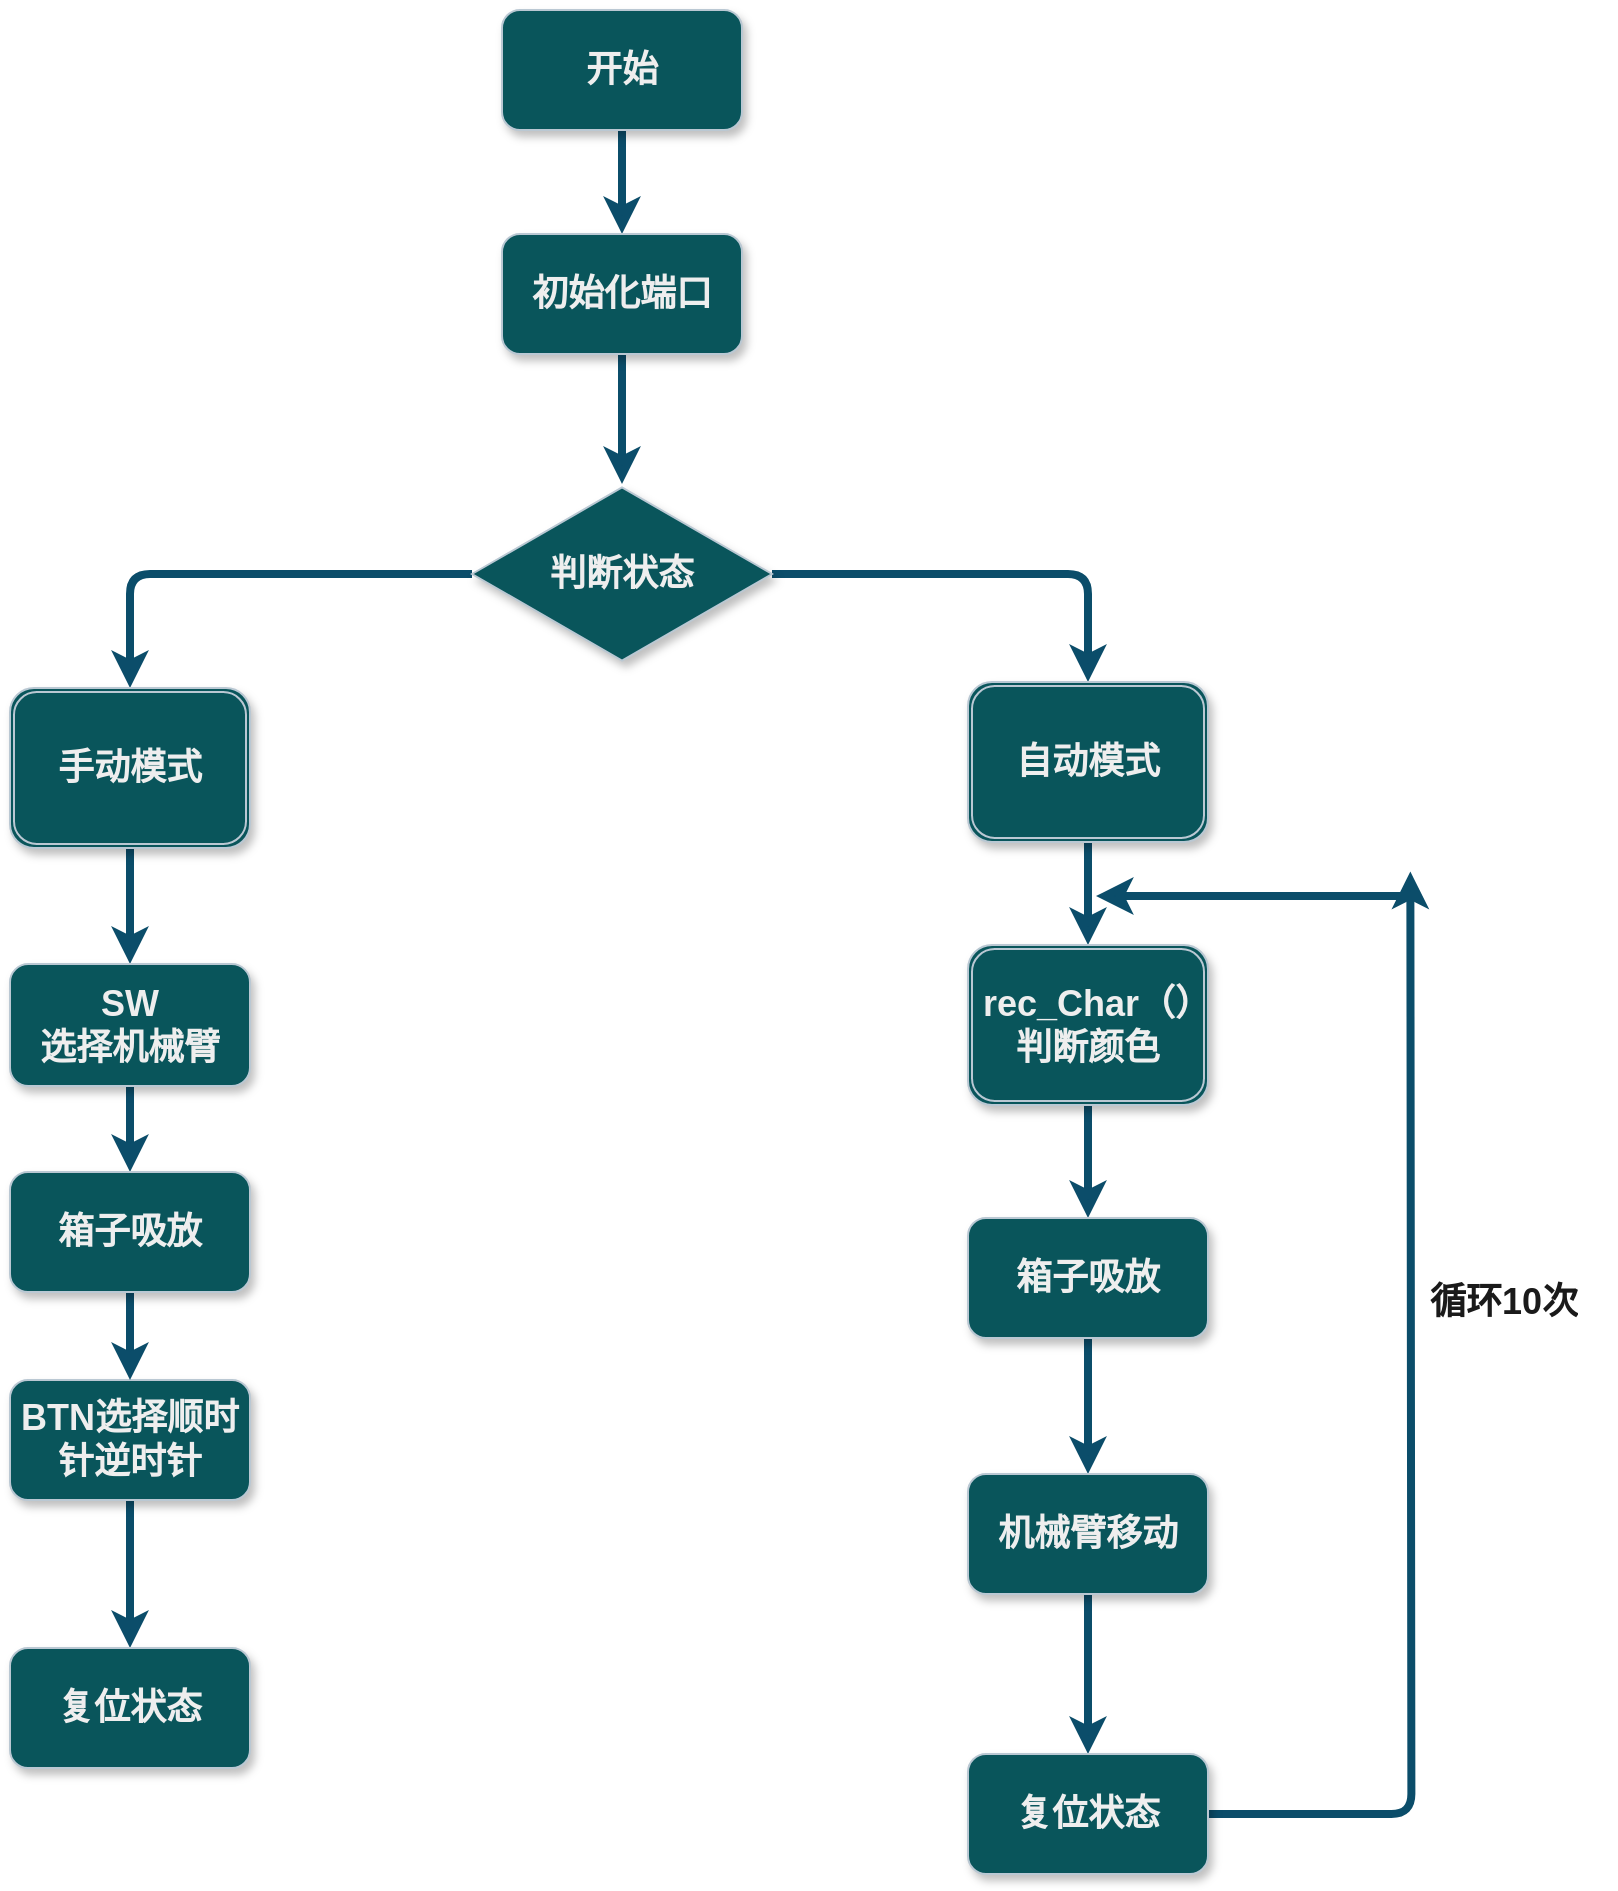 <mxfile version="16.1.0" type="device"><diagram id="aPIVcbUqXQfKI46KGNhf" name="Page-1"><mxGraphModel dx="1631" dy="1521" grid="0" gridSize="10" guides="1" tooltips="1" connect="1" arrows="1" fold="1" page="0" pageScale="1" pageWidth="827" pageHeight="1169" math="0" shadow="0"><root><mxCell id="7rEXF0-y3PIaqwRml5vP-0"/><mxCell id="7rEXF0-y3PIaqwRml5vP-1" parent="7rEXF0-y3PIaqwRml5vP-0"/><mxCell id="nNKD2KHR7WnGD-DeYD4e-36" style="edgeStyle=orthogonalEdgeStyle;rounded=1;sketch=0;orthogonalLoop=1;jettySize=auto;html=1;fontFamily=Helvetica;fontSize=18;fontColor=#EEEEEE;strokeColor=#0B4D6A;strokeWidth=4;" edge="1" parent="7rEXF0-y3PIaqwRml5vP-1" source="nNKD2KHR7WnGD-DeYD4e-32"><mxGeometry relative="1" as="geometry"><mxPoint x="1288.176" y="327.765" as="targetPoint"/></mxGeometry></mxCell><mxCell id="nNKD2KHR7WnGD-DeYD4e-2" value="" style="edgeStyle=orthogonalEdgeStyle;rounded=1;sketch=0;orthogonalLoop=1;jettySize=auto;html=1;fontFamily=Helvetica;fontSize=18;fontColor=#EEEEEE;strokeColor=#0B4D6A;strokeWidth=4;" edge="1" parent="7rEXF0-y3PIaqwRml5vP-1" source="nNKD2KHR7WnGD-DeYD4e-0" target="nNKD2KHR7WnGD-DeYD4e-1"><mxGeometry relative="1" as="geometry"/></mxCell><mxCell id="nNKD2KHR7WnGD-DeYD4e-0" value="&lt;b&gt;开始&lt;/b&gt;" style="rounded=1;whiteSpace=wrap;html=1;shadow=1;glass=0;labelBackgroundColor=none;labelBorderColor=none;sketch=0;fontFamily=Helvetica;fontSize=18;fontColor=#EEEEEE;strokeColor=#BAC8D3;fillColor=#09555B;" vertex="1" parent="7rEXF0-y3PIaqwRml5vP-1"><mxGeometry x="834" y="-103" width="120" height="60" as="geometry"/></mxCell><mxCell id="nNKD2KHR7WnGD-DeYD4e-6" style="edgeStyle=orthogonalEdgeStyle;rounded=1;sketch=0;orthogonalLoop=1;jettySize=auto;html=1;exitX=0.5;exitY=1;exitDx=0;exitDy=0;fontFamily=Helvetica;fontSize=18;fontColor=#EEEEEE;strokeColor=#0B4D6A;strokeWidth=4;" edge="1" parent="7rEXF0-y3PIaqwRml5vP-1" source="nNKD2KHR7WnGD-DeYD4e-1" target="nNKD2KHR7WnGD-DeYD4e-7"><mxGeometry relative="1" as="geometry"><mxPoint x="894" y="127" as="targetPoint"/></mxGeometry></mxCell><mxCell id="nNKD2KHR7WnGD-DeYD4e-1" value="&lt;b&gt;初始化端口&lt;/b&gt;" style="whiteSpace=wrap;html=1;fontSize=18;fillColor=#09555B;strokeColor=#BAC8D3;fontColor=#EEEEEE;rounded=1;shadow=1;glass=0;labelBackgroundColor=none;labelBorderColor=none;sketch=0;" vertex="1" parent="7rEXF0-y3PIaqwRml5vP-1"><mxGeometry x="834" y="9" width="120" height="60" as="geometry"/></mxCell><mxCell id="nNKD2KHR7WnGD-DeYD4e-8" style="edgeStyle=orthogonalEdgeStyle;rounded=1;sketch=0;orthogonalLoop=1;jettySize=auto;html=1;fontFamily=Helvetica;fontSize=18;fontColor=#EEEEEE;strokeColor=#0B4D6A;strokeWidth=4;" edge="1" parent="7rEXF0-y3PIaqwRml5vP-1" source="nNKD2KHR7WnGD-DeYD4e-7" target="nNKD2KHR7WnGD-DeYD4e-9"><mxGeometry relative="1" as="geometry"><mxPoint x="708" y="271" as="targetPoint"/></mxGeometry></mxCell><mxCell id="nNKD2KHR7WnGD-DeYD4e-10" style="edgeStyle=orthogonalEdgeStyle;rounded=1;sketch=0;orthogonalLoop=1;jettySize=auto;html=1;fontFamily=Helvetica;fontSize=18;fontColor=#EEEEEE;strokeColor=#0B4D6A;strokeWidth=4;" edge="1" parent="7rEXF0-y3PIaqwRml5vP-1" source="nNKD2KHR7WnGD-DeYD4e-7" target="nNKD2KHR7WnGD-DeYD4e-11"><mxGeometry relative="1" as="geometry"><mxPoint x="1120" y="245" as="targetPoint"/></mxGeometry></mxCell><mxCell id="nNKD2KHR7WnGD-DeYD4e-7" value="&lt;b&gt;判断状态&lt;/b&gt;" style="html=1;whiteSpace=wrap;aspect=fixed;shape=isoRectangle;rounded=1;shadow=1;glass=0;labelBackgroundColor=none;labelBorderColor=none;sketch=0;fontFamily=Helvetica;fontSize=18;fontColor=#EEEEEE;strokeColor=#BAC8D3;fillColor=#09555B;" vertex="1" parent="7rEXF0-y3PIaqwRml5vP-1"><mxGeometry x="819" y="134" width="150" height="90" as="geometry"/></mxCell><mxCell id="nNKD2KHR7WnGD-DeYD4e-13" value="" style="edgeStyle=orthogonalEdgeStyle;rounded=1;sketch=0;orthogonalLoop=1;jettySize=auto;html=1;fontFamily=Helvetica;fontSize=18;fontColor=#EEEEEE;strokeColor=#0B4D6A;strokeWidth=4;" edge="1" parent="7rEXF0-y3PIaqwRml5vP-1" source="nNKD2KHR7WnGD-DeYD4e-9" target="nNKD2KHR7WnGD-DeYD4e-12"><mxGeometry relative="1" as="geometry"/></mxCell><mxCell id="nNKD2KHR7WnGD-DeYD4e-9" value="手动模式" style="shape=ext;double=1;rounded=1;whiteSpace=wrap;html=1;shadow=1;glass=0;labelBackgroundColor=none;labelBorderColor=none;sketch=0;fontFamily=Helvetica;fontSize=18;fontColor=#EEEEEE;strokeColor=#BAC8D3;fillColor=#09555B;fontStyle=1" vertex="1" parent="7rEXF0-y3PIaqwRml5vP-1"><mxGeometry x="588" y="236" width="120" height="80" as="geometry"/></mxCell><mxCell id="nNKD2KHR7WnGD-DeYD4e-23" value="" style="edgeStyle=orthogonalEdgeStyle;rounded=1;sketch=0;orthogonalLoop=1;jettySize=auto;html=1;fontFamily=Helvetica;fontSize=18;fontColor=#EEEEEE;strokeColor=#0B4D6A;strokeWidth=4;" edge="1" parent="7rEXF0-y3PIaqwRml5vP-1" source="nNKD2KHR7WnGD-DeYD4e-11" target="nNKD2KHR7WnGD-DeYD4e-27"><mxGeometry relative="1" as="geometry"><mxPoint x="1127" y="379" as="targetPoint"/></mxGeometry></mxCell><mxCell id="nNKD2KHR7WnGD-DeYD4e-11" value="自动模式" style="shape=ext;double=1;rounded=1;whiteSpace=wrap;html=1;shadow=1;glass=0;labelBackgroundColor=none;labelBorderColor=none;sketch=0;fontFamily=Helvetica;fontSize=18;fontColor=#EEEEEE;strokeColor=#BAC8D3;fillColor=#09555B;fontStyle=1" vertex="1" parent="7rEXF0-y3PIaqwRml5vP-1"><mxGeometry x="1067" y="233" width="120" height="80" as="geometry"/></mxCell><mxCell id="nNKD2KHR7WnGD-DeYD4e-24" style="edgeStyle=orthogonalEdgeStyle;rounded=1;sketch=0;orthogonalLoop=1;jettySize=auto;html=1;exitX=0.5;exitY=1;exitDx=0;exitDy=0;entryX=0.5;entryY=0;entryDx=0;entryDy=0;fontFamily=Helvetica;fontSize=18;fontColor=#EEEEEE;strokeColor=#0B4D6A;strokeWidth=4;" edge="1" parent="7rEXF0-y3PIaqwRml5vP-1" source="nNKD2KHR7WnGD-DeYD4e-12" target="nNKD2KHR7WnGD-DeYD4e-19"><mxGeometry relative="1" as="geometry"/></mxCell><mxCell id="nNKD2KHR7WnGD-DeYD4e-12" value="SW&lt;br&gt;选择机械臂" style="whiteSpace=wrap;html=1;fontSize=18;fillColor=#09555B;strokeColor=#BAC8D3;fontColor=#EEEEEE;rounded=1;shadow=1;glass=0;labelBackgroundColor=none;labelBorderColor=none;sketch=0;fontStyle=1;" vertex="1" parent="7rEXF0-y3PIaqwRml5vP-1"><mxGeometry x="588" y="374" width="120" height="61" as="geometry"/></mxCell><mxCell id="nNKD2KHR7WnGD-DeYD4e-26" value="" style="edgeStyle=orthogonalEdgeStyle;rounded=1;sketch=0;orthogonalLoop=1;jettySize=auto;html=1;fontFamily=Helvetica;fontSize=18;fontColor=#EEEEEE;strokeColor=#0B4D6A;strokeWidth=4;" edge="1" parent="7rEXF0-y3PIaqwRml5vP-1" source="nNKD2KHR7WnGD-DeYD4e-14" target="nNKD2KHR7WnGD-DeYD4e-16"><mxGeometry relative="1" as="geometry"/></mxCell><mxCell id="nNKD2KHR7WnGD-DeYD4e-14" value="BTN选择顺时针逆时针" style="whiteSpace=wrap;html=1;fontSize=18;fillColor=#09555B;strokeColor=#BAC8D3;fontColor=#EEEEEE;rounded=1;shadow=1;glass=0;labelBackgroundColor=none;labelBorderColor=none;sketch=0;fontStyle=1;" vertex="1" parent="7rEXF0-y3PIaqwRml5vP-1"><mxGeometry x="588" y="582" width="120" height="60" as="geometry"/></mxCell><mxCell id="nNKD2KHR7WnGD-DeYD4e-16" value="复位状态" style="whiteSpace=wrap;html=1;fontSize=18;fillColor=#09555B;strokeColor=#BAC8D3;fontColor=#EEEEEE;rounded=1;shadow=1;glass=0;labelBackgroundColor=none;labelBorderColor=none;sketch=0;fontStyle=1;" vertex="1" parent="7rEXF0-y3PIaqwRml5vP-1"><mxGeometry x="588" y="716" width="120" height="60" as="geometry"/></mxCell><mxCell id="nNKD2KHR7WnGD-DeYD4e-25" style="edgeStyle=orthogonalEdgeStyle;rounded=1;sketch=0;orthogonalLoop=1;jettySize=auto;html=1;exitX=0.5;exitY=1;exitDx=0;exitDy=0;fontFamily=Helvetica;fontSize=18;fontColor=#EEEEEE;strokeColor=#0B4D6A;strokeWidth=4;" edge="1" parent="7rEXF0-y3PIaqwRml5vP-1" source="nNKD2KHR7WnGD-DeYD4e-19" target="nNKD2KHR7WnGD-DeYD4e-14"><mxGeometry relative="1" as="geometry"/></mxCell><mxCell id="nNKD2KHR7WnGD-DeYD4e-19" value="&lt;b&gt;箱子吸放&lt;/b&gt;" style="whiteSpace=wrap;html=1;fontSize=18;fillColor=#09555B;strokeColor=#BAC8D3;fontColor=#EEEEEE;rounded=1;shadow=1;glass=0;labelBackgroundColor=none;labelBorderColor=none;sketch=0;fontStyle=0;" vertex="1" parent="7rEXF0-y3PIaqwRml5vP-1"><mxGeometry x="588" y="478" width="120" height="60" as="geometry"/></mxCell><mxCell id="nNKD2KHR7WnGD-DeYD4e-29" value="" style="edgeStyle=orthogonalEdgeStyle;rounded=1;sketch=0;orthogonalLoop=1;jettySize=auto;html=1;fontFamily=Helvetica;fontSize=18;fontColor=#EEEEEE;strokeColor=#0B4D6A;strokeWidth=4;" edge="1" parent="7rEXF0-y3PIaqwRml5vP-1" source="nNKD2KHR7WnGD-DeYD4e-27" target="nNKD2KHR7WnGD-DeYD4e-28"><mxGeometry relative="1" as="geometry"/></mxCell><mxCell id="nNKD2KHR7WnGD-DeYD4e-27" value="&lt;b&gt;rec_Char（）判断颜色&lt;/b&gt;" style="shape=ext;double=1;rounded=1;whiteSpace=wrap;html=1;shadow=1;glass=0;labelBackgroundColor=none;labelBorderColor=none;sketch=0;fontFamily=Helvetica;fontSize=18;fontColor=#EEEEEE;strokeColor=#BAC8D3;fillColor=#09555B;" vertex="1" parent="7rEXF0-y3PIaqwRml5vP-1"><mxGeometry x="1067" y="364.5" width="120" height="80" as="geometry"/></mxCell><mxCell id="nNKD2KHR7WnGD-DeYD4e-31" value="" style="edgeStyle=orthogonalEdgeStyle;rounded=1;sketch=0;orthogonalLoop=1;jettySize=auto;html=1;fontFamily=Helvetica;fontSize=18;fontColor=#EEEEEE;strokeColor=#0B4D6A;strokeWidth=4;" edge="1" parent="7rEXF0-y3PIaqwRml5vP-1" source="nNKD2KHR7WnGD-DeYD4e-28" target="nNKD2KHR7WnGD-DeYD4e-30"><mxGeometry relative="1" as="geometry"/></mxCell><mxCell id="nNKD2KHR7WnGD-DeYD4e-28" value="&lt;b&gt;箱子吸放&lt;/b&gt;" style="whiteSpace=wrap;html=1;fontSize=18;fillColor=#09555B;strokeColor=#BAC8D3;fontColor=#EEEEEE;rounded=1;shadow=1;glass=0;labelBackgroundColor=none;labelBorderColor=none;sketch=0;" vertex="1" parent="7rEXF0-y3PIaqwRml5vP-1"><mxGeometry x="1067" y="501" width="120" height="60" as="geometry"/></mxCell><mxCell id="nNKD2KHR7WnGD-DeYD4e-33" value="" style="edgeStyle=orthogonalEdgeStyle;rounded=1;sketch=0;orthogonalLoop=1;jettySize=auto;html=1;fontFamily=Helvetica;fontSize=18;fontColor=#EEEEEE;strokeColor=#0B4D6A;strokeWidth=4;" edge="1" parent="7rEXF0-y3PIaqwRml5vP-1" source="nNKD2KHR7WnGD-DeYD4e-30" target="nNKD2KHR7WnGD-DeYD4e-32"><mxGeometry relative="1" as="geometry"/></mxCell><mxCell id="nNKD2KHR7WnGD-DeYD4e-30" value="&lt;b&gt;机械臂移动&lt;/b&gt;" style="whiteSpace=wrap;html=1;fontSize=18;fillColor=#09555B;strokeColor=#BAC8D3;fontColor=#EEEEEE;rounded=1;shadow=1;glass=0;labelBackgroundColor=none;labelBorderColor=none;sketch=0;" vertex="1" parent="7rEXF0-y3PIaqwRml5vP-1"><mxGeometry x="1067" y="629" width="120" height="60" as="geometry"/></mxCell><mxCell id="nNKD2KHR7WnGD-DeYD4e-32" value="&lt;b&gt;复位状态&lt;/b&gt;" style="whiteSpace=wrap;html=1;fontSize=18;fillColor=#09555B;strokeColor=#BAC8D3;fontColor=#EEEEEE;rounded=1;shadow=1;glass=0;labelBackgroundColor=none;labelBorderColor=none;sketch=0;" vertex="1" parent="7rEXF0-y3PIaqwRml5vP-1"><mxGeometry x="1067" y="769" width="120" height="60" as="geometry"/></mxCell><mxCell id="nNKD2KHR7WnGD-DeYD4e-37" value="" style="endArrow=classic;html=1;rounded=1;sketch=0;fontFamily=Helvetica;fontSize=18;fontColor=#EEEEEE;strokeColor=#0B4D6A;strokeWidth=4;" edge="1" parent="7rEXF0-y3PIaqwRml5vP-1"><mxGeometry width="50" height="50" relative="1" as="geometry"><mxPoint x="1285" y="340" as="sourcePoint"/><mxPoint x="1131" y="340" as="targetPoint"/></mxGeometry></mxCell><mxCell id="nNKD2KHR7WnGD-DeYD4e-38" value="&lt;h1&gt;&lt;font style=&quot;font-size: 18px&quot;&gt;循环10次&lt;/font&gt;&lt;/h1&gt;" style="text;html=1;strokeColor=none;fillColor=none;spacing=5;spacingTop=-20;whiteSpace=wrap;overflow=hidden;rounded=0;shadow=1;glass=0;labelBackgroundColor=none;labelBorderColor=none;sketch=0;fontFamily=Helvetica;fontSize=18;fontColor=#1A1A1A;" vertex="1" parent="7rEXF0-y3PIaqwRml5vP-1"><mxGeometry x="1293" y="501" width="92" height="61" as="geometry"/></mxCell></root></mxGraphModel></diagram></mxfile>